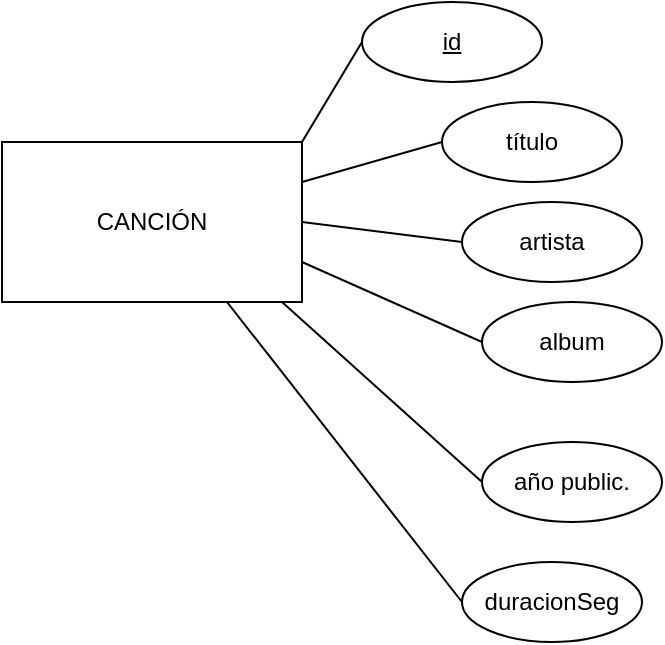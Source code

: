 <mxfile version="26.2.14">
  <diagram name="Página-1" id="YmDn21Z3Tl0CDhkCVaHK">
    <mxGraphModel dx="720" dy="433" grid="1" gridSize="10" guides="1" tooltips="1" connect="1" arrows="1" fold="1" page="1" pageScale="1" pageWidth="827" pageHeight="1169" math="0" shadow="0">
      <root>
        <mxCell id="0" />
        <mxCell id="1" parent="0" />
        <mxCell id="tshcSYUvy3hLc7orfsZy-1" value="CANCIÓN" style="rounded=0;whiteSpace=wrap;html=1;" vertex="1" parent="1">
          <mxGeometry x="210" y="160" width="150" height="80" as="geometry" />
        </mxCell>
        <mxCell id="tshcSYUvy3hLc7orfsZy-2" value="&lt;u&gt;id&lt;/u&gt;" style="ellipse;whiteSpace=wrap;html=1;" vertex="1" parent="1">
          <mxGeometry x="390" y="90" width="90" height="40" as="geometry" />
        </mxCell>
        <mxCell id="tshcSYUvy3hLc7orfsZy-3" value="" style="endArrow=none;html=1;rounded=0;entryX=0;entryY=0.5;entryDx=0;entryDy=0;exitX=1;exitY=0;exitDx=0;exitDy=0;" edge="1" parent="1" source="tshcSYUvy3hLc7orfsZy-1" target="tshcSYUvy3hLc7orfsZy-2">
          <mxGeometry width="50" height="50" relative="1" as="geometry">
            <mxPoint x="390" y="300" as="sourcePoint" />
            <mxPoint x="440" y="250" as="targetPoint" />
          </mxGeometry>
        </mxCell>
        <mxCell id="tshcSYUvy3hLc7orfsZy-4" value="título" style="ellipse;whiteSpace=wrap;html=1;" vertex="1" parent="1">
          <mxGeometry x="430" y="140" width="90" height="40" as="geometry" />
        </mxCell>
        <mxCell id="tshcSYUvy3hLc7orfsZy-5" value="" style="endArrow=none;html=1;rounded=0;entryX=0;entryY=0.5;entryDx=0;entryDy=0;exitX=1;exitY=0.25;exitDx=0;exitDy=0;" edge="1" target="tshcSYUvy3hLc7orfsZy-4" parent="1" source="tshcSYUvy3hLc7orfsZy-1">
          <mxGeometry width="50" height="50" relative="1" as="geometry">
            <mxPoint x="400" y="210" as="sourcePoint" />
            <mxPoint x="480" y="300" as="targetPoint" />
          </mxGeometry>
        </mxCell>
        <mxCell id="tshcSYUvy3hLc7orfsZy-6" value="artista" style="ellipse;whiteSpace=wrap;html=1;" vertex="1" parent="1">
          <mxGeometry x="440" y="190" width="90" height="40" as="geometry" />
        </mxCell>
        <mxCell id="tshcSYUvy3hLc7orfsZy-7" value="" style="endArrow=none;html=1;rounded=0;entryX=0;entryY=0.5;entryDx=0;entryDy=0;exitX=1;exitY=0.5;exitDx=0;exitDy=0;" edge="1" target="tshcSYUvy3hLc7orfsZy-6" parent="1" source="tshcSYUvy3hLc7orfsZy-1">
          <mxGeometry width="50" height="50" relative="1" as="geometry">
            <mxPoint x="370" y="230" as="sourcePoint" />
            <mxPoint x="490" y="350" as="targetPoint" />
          </mxGeometry>
        </mxCell>
        <mxCell id="tshcSYUvy3hLc7orfsZy-8" value="album" style="ellipse;whiteSpace=wrap;html=1;" vertex="1" parent="1">
          <mxGeometry x="450" y="240" width="90" height="40" as="geometry" />
        </mxCell>
        <mxCell id="tshcSYUvy3hLc7orfsZy-9" value="" style="endArrow=none;html=1;rounded=0;entryX=0;entryY=0.5;entryDx=0;entryDy=0;exitX=1;exitY=0.75;exitDx=0;exitDy=0;" edge="1" parent="1" target="tshcSYUvy3hLc7orfsZy-8" source="tshcSYUvy3hLc7orfsZy-1">
          <mxGeometry width="50" height="50" relative="1" as="geometry">
            <mxPoint x="370" y="190" as="sourcePoint" />
            <mxPoint x="490" y="310" as="targetPoint" />
          </mxGeometry>
        </mxCell>
        <mxCell id="tshcSYUvy3hLc7orfsZy-10" value="año public." style="ellipse;whiteSpace=wrap;html=1;" vertex="1" parent="1">
          <mxGeometry x="450" y="310" width="90" height="40" as="geometry" />
        </mxCell>
        <mxCell id="tshcSYUvy3hLc7orfsZy-11" value="" style="endArrow=none;html=1;rounded=0;entryX=0;entryY=0.5;entryDx=0;entryDy=0;" edge="1" parent="1" target="tshcSYUvy3hLc7orfsZy-10">
          <mxGeometry width="50" height="50" relative="1" as="geometry">
            <mxPoint x="350" y="240" as="sourcePoint" />
            <mxPoint x="500" y="470" as="targetPoint" />
          </mxGeometry>
        </mxCell>
        <mxCell id="tshcSYUvy3hLc7orfsZy-12" value="duracionSeg" style="ellipse;whiteSpace=wrap;html=1;" vertex="1" parent="1">
          <mxGeometry x="440" y="370" width="90" height="40" as="geometry" />
        </mxCell>
        <mxCell id="tshcSYUvy3hLc7orfsZy-13" value="" style="endArrow=none;html=1;rounded=0;entryX=0;entryY=0.5;entryDx=0;entryDy=0;exitX=0.75;exitY=1;exitDx=0;exitDy=0;" edge="1" parent="1" target="tshcSYUvy3hLc7orfsZy-12" source="tshcSYUvy3hLc7orfsZy-1">
          <mxGeometry width="50" height="50" relative="1" as="geometry">
            <mxPoint x="350" y="420" as="sourcePoint" />
            <mxPoint x="470" y="540" as="targetPoint" />
          </mxGeometry>
        </mxCell>
      </root>
    </mxGraphModel>
  </diagram>
</mxfile>
